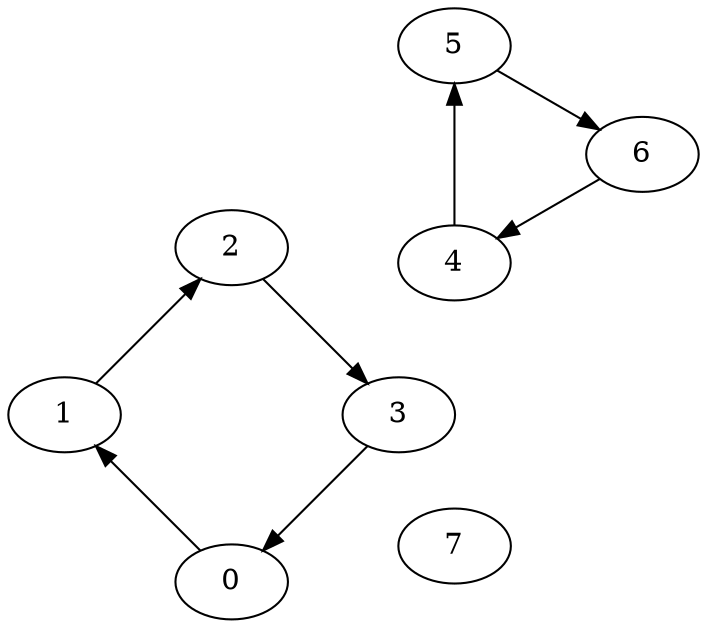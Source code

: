 digraph G{
layout=circo       0->1
       3->0
       2->3
       1->2
       4->5
       6->4
       5->6
       7
}